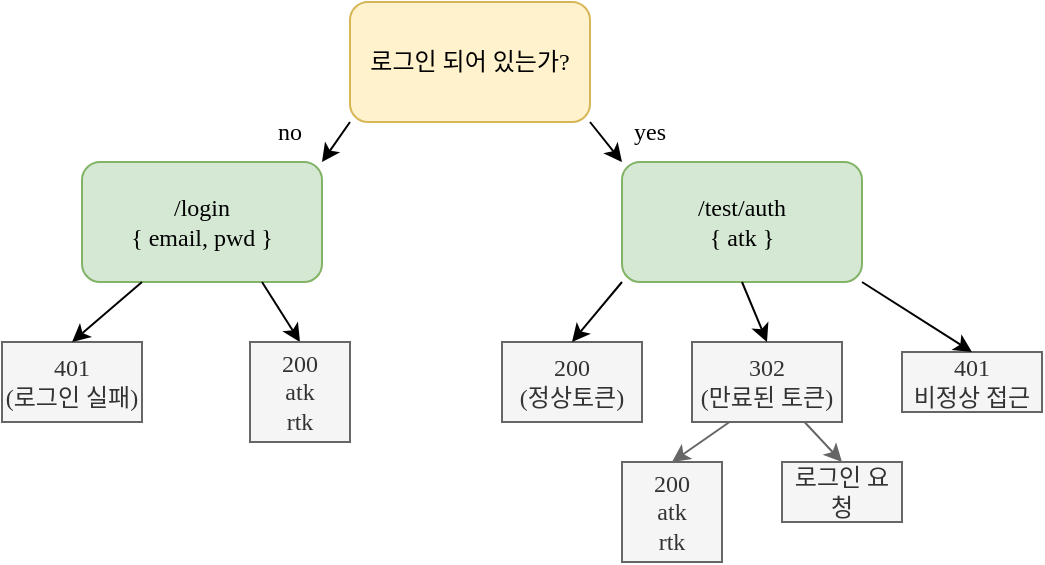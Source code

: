 <mxfile version="20.8.18" type="github">
  <diagram id="C5RBs43oDa-KdzZeNtuy" name="Page-1">
    <mxGraphModel dx="1242" dy="795" grid="1" gridSize="10" guides="1" tooltips="1" connect="1" arrows="1" fold="1" page="1" pageScale="1" pageWidth="827" pageHeight="1169" math="0" shadow="0">
      <root>
        <mxCell id="WIyWlLk6GJQsqaUBKTNV-0" />
        <mxCell id="WIyWlLk6GJQsqaUBKTNV-1" parent="WIyWlLk6GJQsqaUBKTNV-0" />
        <mxCell id="xqFBmW2v0lsyzJ1jWa_J-0" value="로그인 되어 있는가?" style="rounded=1;whiteSpace=wrap;html=1;fillColor=#fff2cc;strokeColor=#d6b656;fontFamily=Comic Sans MS;" vertex="1" parent="WIyWlLk6GJQsqaUBKTNV-1">
          <mxGeometry x="354" y="100" width="120" height="60" as="geometry" />
        </mxCell>
        <mxCell id="xqFBmW2v0lsyzJ1jWa_J-1" value="/login&lt;br&gt;{ email, pwd }" style="rounded=1;whiteSpace=wrap;html=1;fillColor=#d5e8d4;strokeColor=#82b366;fontFamily=Comic Sans MS;" vertex="1" parent="WIyWlLk6GJQsqaUBKTNV-1">
          <mxGeometry x="220" y="180" width="120" height="60" as="geometry" />
        </mxCell>
        <mxCell id="xqFBmW2v0lsyzJ1jWa_J-2" value="/test/auth&lt;br&gt;{ atk }" style="rounded=1;whiteSpace=wrap;html=1;fillColor=#d5e8d4;strokeColor=#82b366;fontFamily=Comic Sans MS;" vertex="1" parent="WIyWlLk6GJQsqaUBKTNV-1">
          <mxGeometry x="490" y="180" width="120" height="60" as="geometry" />
        </mxCell>
        <mxCell id="xqFBmW2v0lsyzJ1jWa_J-4" value="" style="endArrow=classic;html=1;rounded=0;entryX=1;entryY=0;entryDx=0;entryDy=0;exitX=0;exitY=1;exitDx=0;exitDy=0;fontFamily=Comic Sans MS;" edge="1" parent="WIyWlLk6GJQsqaUBKTNV-1" source="xqFBmW2v0lsyzJ1jWa_J-0" target="xqFBmW2v0lsyzJ1jWa_J-1">
          <mxGeometry width="50" height="50" relative="1" as="geometry">
            <mxPoint x="370" y="200" as="sourcePoint" />
            <mxPoint x="440" y="380" as="targetPoint" />
          </mxGeometry>
        </mxCell>
        <mxCell id="xqFBmW2v0lsyzJ1jWa_J-5" value="" style="endArrow=classic;html=1;rounded=0;exitX=1;exitY=1;exitDx=0;exitDy=0;entryX=0;entryY=0;entryDx=0;entryDy=0;fontFamily=Comic Sans MS;" edge="1" parent="WIyWlLk6GJQsqaUBKTNV-1" source="xqFBmW2v0lsyzJ1jWa_J-0" target="xqFBmW2v0lsyzJ1jWa_J-2">
          <mxGeometry width="50" height="50" relative="1" as="geometry">
            <mxPoint x="390" y="430" as="sourcePoint" />
            <mxPoint x="440" y="380" as="targetPoint" />
          </mxGeometry>
        </mxCell>
        <mxCell id="xqFBmW2v0lsyzJ1jWa_J-6" value="401&lt;br&gt;(로그인 실패)" style="rounded=0;whiteSpace=wrap;html=1;fontFamily=Comic Sans MS;fillColor=#f5f5f5;fontColor=#333333;strokeColor=#666666;" vertex="1" parent="WIyWlLk6GJQsqaUBKTNV-1">
          <mxGeometry x="180" y="270" width="70" height="40" as="geometry" />
        </mxCell>
        <mxCell id="xqFBmW2v0lsyzJ1jWa_J-8" value="" style="endArrow=classic;html=1;rounded=0;exitX=0.25;exitY=1;exitDx=0;exitDy=0;entryX=0.5;entryY=0;entryDx=0;entryDy=0;fontFamily=Comic Sans MS;" edge="1" parent="WIyWlLk6GJQsqaUBKTNV-1" source="xqFBmW2v0lsyzJ1jWa_J-1" target="xqFBmW2v0lsyzJ1jWa_J-6">
          <mxGeometry width="50" height="50" relative="1" as="geometry">
            <mxPoint x="390" y="430" as="sourcePoint" />
            <mxPoint x="440" y="380" as="targetPoint" />
          </mxGeometry>
        </mxCell>
        <mxCell id="xqFBmW2v0lsyzJ1jWa_J-9" value="" style="endArrow=classic;html=1;rounded=0;exitX=0.75;exitY=1;exitDx=0;exitDy=0;entryX=0.5;entryY=0;entryDx=0;entryDy=0;fontFamily=Comic Sans MS;" edge="1" parent="WIyWlLk6GJQsqaUBKTNV-1" source="xqFBmW2v0lsyzJ1jWa_J-1" target="xqFBmW2v0lsyzJ1jWa_J-20">
          <mxGeometry width="50" height="50" relative="1" as="geometry">
            <mxPoint x="260" y="250" as="sourcePoint" />
            <mxPoint x="325" y="270" as="targetPoint" />
          </mxGeometry>
        </mxCell>
        <mxCell id="xqFBmW2v0lsyzJ1jWa_J-10" value="200&lt;br&gt;(정상토큰)" style="rounded=0;whiteSpace=wrap;html=1;fontFamily=Comic Sans MS;fillColor=#f5f5f5;fontColor=#333333;strokeColor=#666666;" vertex="1" parent="WIyWlLk6GJQsqaUBKTNV-1">
          <mxGeometry x="430" y="270" width="70" height="40" as="geometry" />
        </mxCell>
        <mxCell id="xqFBmW2v0lsyzJ1jWa_J-11" value="302&lt;br&gt;(만료된 토큰)" style="rounded=0;whiteSpace=wrap;html=1;fontFamily=Comic Sans MS;fillColor=#f5f5f5;fontColor=#333333;strokeColor=#666666;" vertex="1" parent="WIyWlLk6GJQsqaUBKTNV-1">
          <mxGeometry x="525" y="270" width="75" height="40" as="geometry" />
        </mxCell>
        <mxCell id="xqFBmW2v0lsyzJ1jWa_J-12" value="401&lt;br&gt;비정상 접근" style="rounded=0;whiteSpace=wrap;html=1;fontFamily=Comic Sans MS;fillColor=#f5f5f5;fontColor=#333333;strokeColor=#666666;" vertex="1" parent="WIyWlLk6GJQsqaUBKTNV-1">
          <mxGeometry x="630" y="275" width="70" height="30" as="geometry" />
        </mxCell>
        <mxCell id="xqFBmW2v0lsyzJ1jWa_J-13" value="" style="endArrow=classic;html=1;rounded=0;exitX=0;exitY=1;exitDx=0;exitDy=0;entryX=0.5;entryY=0;entryDx=0;entryDy=0;fontFamily=Comic Sans MS;" edge="1" parent="WIyWlLk6GJQsqaUBKTNV-1" source="xqFBmW2v0lsyzJ1jWa_J-2" target="xqFBmW2v0lsyzJ1jWa_J-10">
          <mxGeometry width="50" height="50" relative="1" as="geometry">
            <mxPoint x="320" y="250" as="sourcePoint" />
            <mxPoint x="335" y="280" as="targetPoint" />
          </mxGeometry>
        </mxCell>
        <mxCell id="xqFBmW2v0lsyzJ1jWa_J-14" value="" style="endArrow=classic;html=1;rounded=0;exitX=0.5;exitY=1;exitDx=0;exitDy=0;entryX=0.5;entryY=0;entryDx=0;entryDy=0;fontFamily=Comic Sans MS;" edge="1" parent="WIyWlLk6GJQsqaUBKTNV-1" source="xqFBmW2v0lsyzJ1jWa_J-2" target="xqFBmW2v0lsyzJ1jWa_J-11">
          <mxGeometry width="50" height="50" relative="1" as="geometry">
            <mxPoint x="500" y="250" as="sourcePoint" />
            <mxPoint x="485" y="280" as="targetPoint" />
          </mxGeometry>
        </mxCell>
        <mxCell id="xqFBmW2v0lsyzJ1jWa_J-15" value="" style="endArrow=classic;html=1;rounded=0;exitX=1;exitY=1;exitDx=0;exitDy=0;entryX=0.5;entryY=0;entryDx=0;entryDy=0;fontFamily=Comic Sans MS;" edge="1" parent="WIyWlLk6GJQsqaUBKTNV-1" source="xqFBmW2v0lsyzJ1jWa_J-2" target="xqFBmW2v0lsyzJ1jWa_J-12">
          <mxGeometry width="50" height="50" relative="1" as="geometry">
            <mxPoint x="510" y="260" as="sourcePoint" />
            <mxPoint x="495" y="290" as="targetPoint" />
          </mxGeometry>
        </mxCell>
        <mxCell id="xqFBmW2v0lsyzJ1jWa_J-16" value="200&lt;br&gt;atk&lt;br&gt;rtk" style="rounded=0;whiteSpace=wrap;html=1;fontFamily=Comic Sans MS;fillColor=#f5f5f5;fontColor=#333333;strokeColor=#666666;" vertex="1" parent="WIyWlLk6GJQsqaUBKTNV-1">
          <mxGeometry x="490" y="330" width="50" height="50" as="geometry" />
        </mxCell>
        <mxCell id="xqFBmW2v0lsyzJ1jWa_J-17" value="로그인 요청" style="rounded=0;whiteSpace=wrap;html=1;fontFamily=Comic Sans MS;fillColor=#f5f5f5;fontColor=#333333;strokeColor=#666666;" vertex="1" parent="WIyWlLk6GJQsqaUBKTNV-1">
          <mxGeometry x="570" y="330" width="60" height="30" as="geometry" />
        </mxCell>
        <mxCell id="xqFBmW2v0lsyzJ1jWa_J-18" value="" style="endArrow=classic;html=1;rounded=0;exitX=0.25;exitY=1;exitDx=0;exitDy=0;entryX=0.5;entryY=0;entryDx=0;entryDy=0;fontFamily=Comic Sans MS;fillColor=#f5f5f5;strokeColor=#666666;" edge="1" parent="WIyWlLk6GJQsqaUBKTNV-1" source="xqFBmW2v0lsyzJ1jWa_J-11" target="xqFBmW2v0lsyzJ1jWa_J-16">
          <mxGeometry width="50" height="50" relative="1" as="geometry">
            <mxPoint x="500" y="250" as="sourcePoint" />
            <mxPoint x="485" y="280" as="targetPoint" />
          </mxGeometry>
        </mxCell>
        <mxCell id="xqFBmW2v0lsyzJ1jWa_J-19" value="" style="endArrow=classic;html=1;rounded=0;exitX=0.75;exitY=1;exitDx=0;exitDy=0;entryX=0.5;entryY=0;entryDx=0;entryDy=0;fontFamily=Comic Sans MS;fillColor=#f5f5f5;strokeColor=#666666;" edge="1" parent="WIyWlLk6GJQsqaUBKTNV-1" source="xqFBmW2v0lsyzJ1jWa_J-11" target="xqFBmW2v0lsyzJ1jWa_J-17">
          <mxGeometry width="50" height="50" relative="1" as="geometry">
            <mxPoint x="548" y="300" as="sourcePoint" />
            <mxPoint x="525" y="340" as="targetPoint" />
          </mxGeometry>
        </mxCell>
        <mxCell id="xqFBmW2v0lsyzJ1jWa_J-20" value="200&lt;br&gt;atk&lt;br&gt;rtk" style="rounded=0;whiteSpace=wrap;html=1;fontFamily=Comic Sans MS;fillColor=#f5f5f5;fontColor=#333333;strokeColor=#666666;" vertex="1" parent="WIyWlLk6GJQsqaUBKTNV-1">
          <mxGeometry x="304" y="270" width="50" height="50" as="geometry" />
        </mxCell>
        <mxCell id="xqFBmW2v0lsyzJ1jWa_J-21" value="no" style="text;html=1;strokeColor=none;fillColor=none;align=center;verticalAlign=middle;whiteSpace=wrap;rounded=0;fontFamily=Comic Sans MS;" vertex="1" parent="WIyWlLk6GJQsqaUBKTNV-1">
          <mxGeometry x="294" y="150" width="60" height="30" as="geometry" />
        </mxCell>
        <mxCell id="xqFBmW2v0lsyzJ1jWa_J-22" value="yes" style="text;html=1;strokeColor=none;fillColor=none;align=center;verticalAlign=middle;whiteSpace=wrap;rounded=0;fontFamily=Comic Sans MS;" vertex="1" parent="WIyWlLk6GJQsqaUBKTNV-1">
          <mxGeometry x="474" y="150" width="60" height="30" as="geometry" />
        </mxCell>
      </root>
    </mxGraphModel>
  </diagram>
</mxfile>
